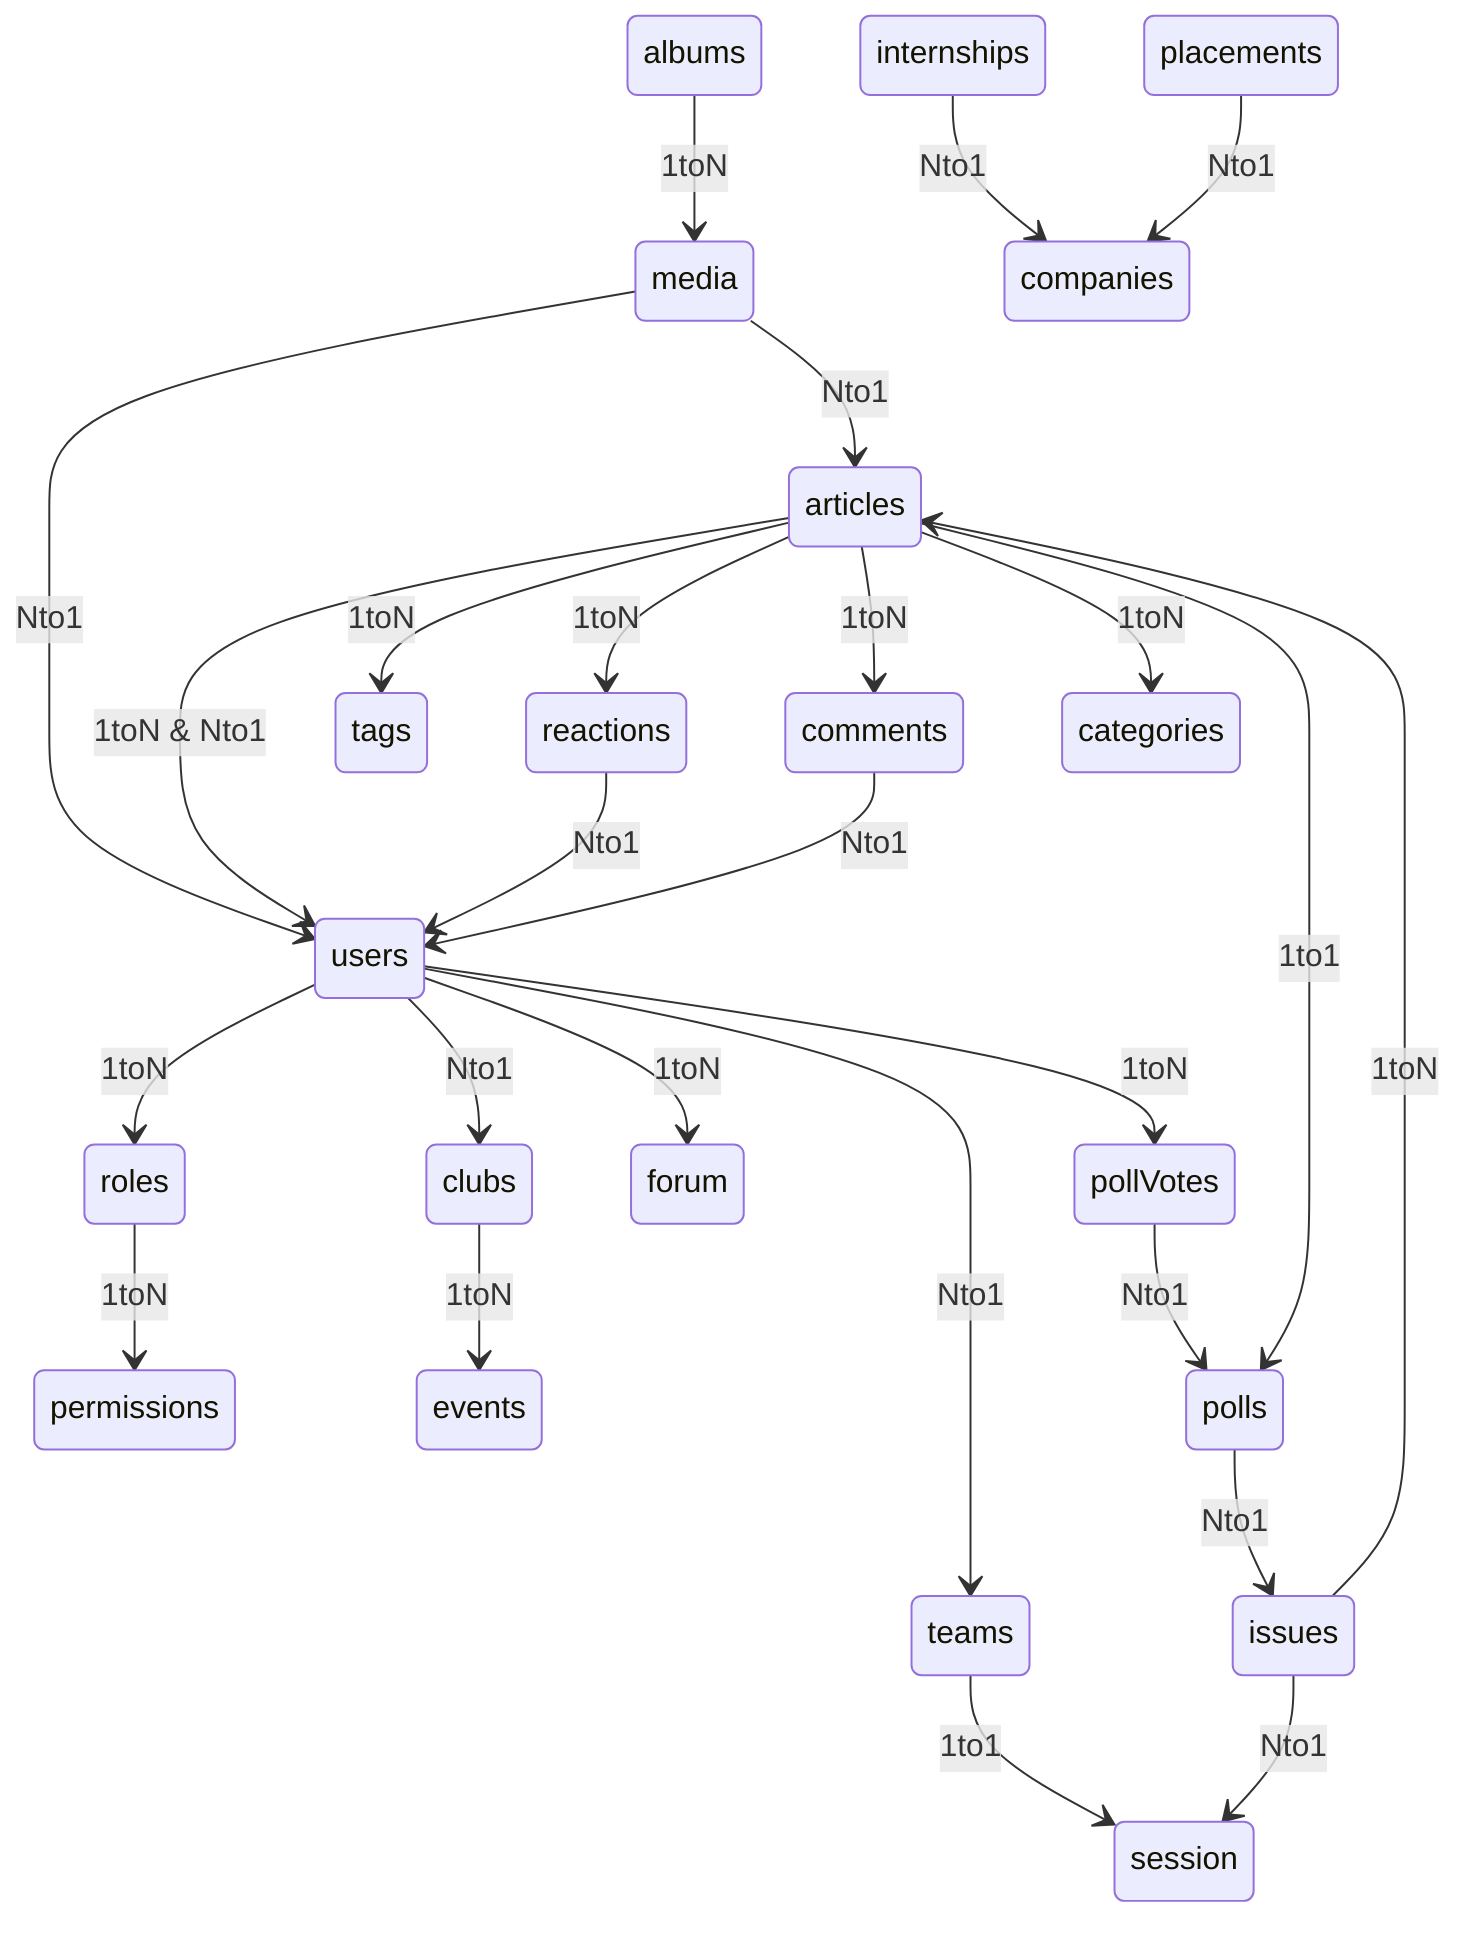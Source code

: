 stateDiagram-v2
	articles --> users: 1toN & Nto1
	articles --> tags: 1toN
	articles --> reactions: 1toN
	articles --> comments: 1toN
	reactions --> users: Nto1
	comments --> users: Nto1
	users --> roles: 1toN
	roles --> permissions: 1toN
	pollVotes --> polls: Nto1
	issues --> articles: 1toN
	issues --> session: Nto1
	users --> clubs: Nto1
	clubs --> events: 1toN
	media --> users: Nto1
	users --> forum: 1toN
	media --> articles: Nto1
	articles --> categories: 1toN
	polls --> issues: Nto1
	articles --> polls: 1to1
	internships --> companies: Nto1
	albums --> media: 1toN
	users --> teams: Nto1
	teams --> session: 1to1
	placements --> companies: Nto1
	users --> pollVotes: 1toN